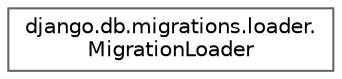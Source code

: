digraph "Graphical Class Hierarchy"
{
 // LATEX_PDF_SIZE
  bgcolor="transparent";
  edge [fontname=Helvetica,fontsize=10,labelfontname=Helvetica,labelfontsize=10];
  node [fontname=Helvetica,fontsize=10,shape=box,height=0.2,width=0.4];
  rankdir="LR";
  Node0 [id="Node000000",label="django.db.migrations.loader.\lMigrationLoader",height=0.2,width=0.4,color="grey40", fillcolor="white", style="filled",URL="$classdjango_1_1db_1_1migrations_1_1loader_1_1_migration_loader.html",tooltip=" "];
}

